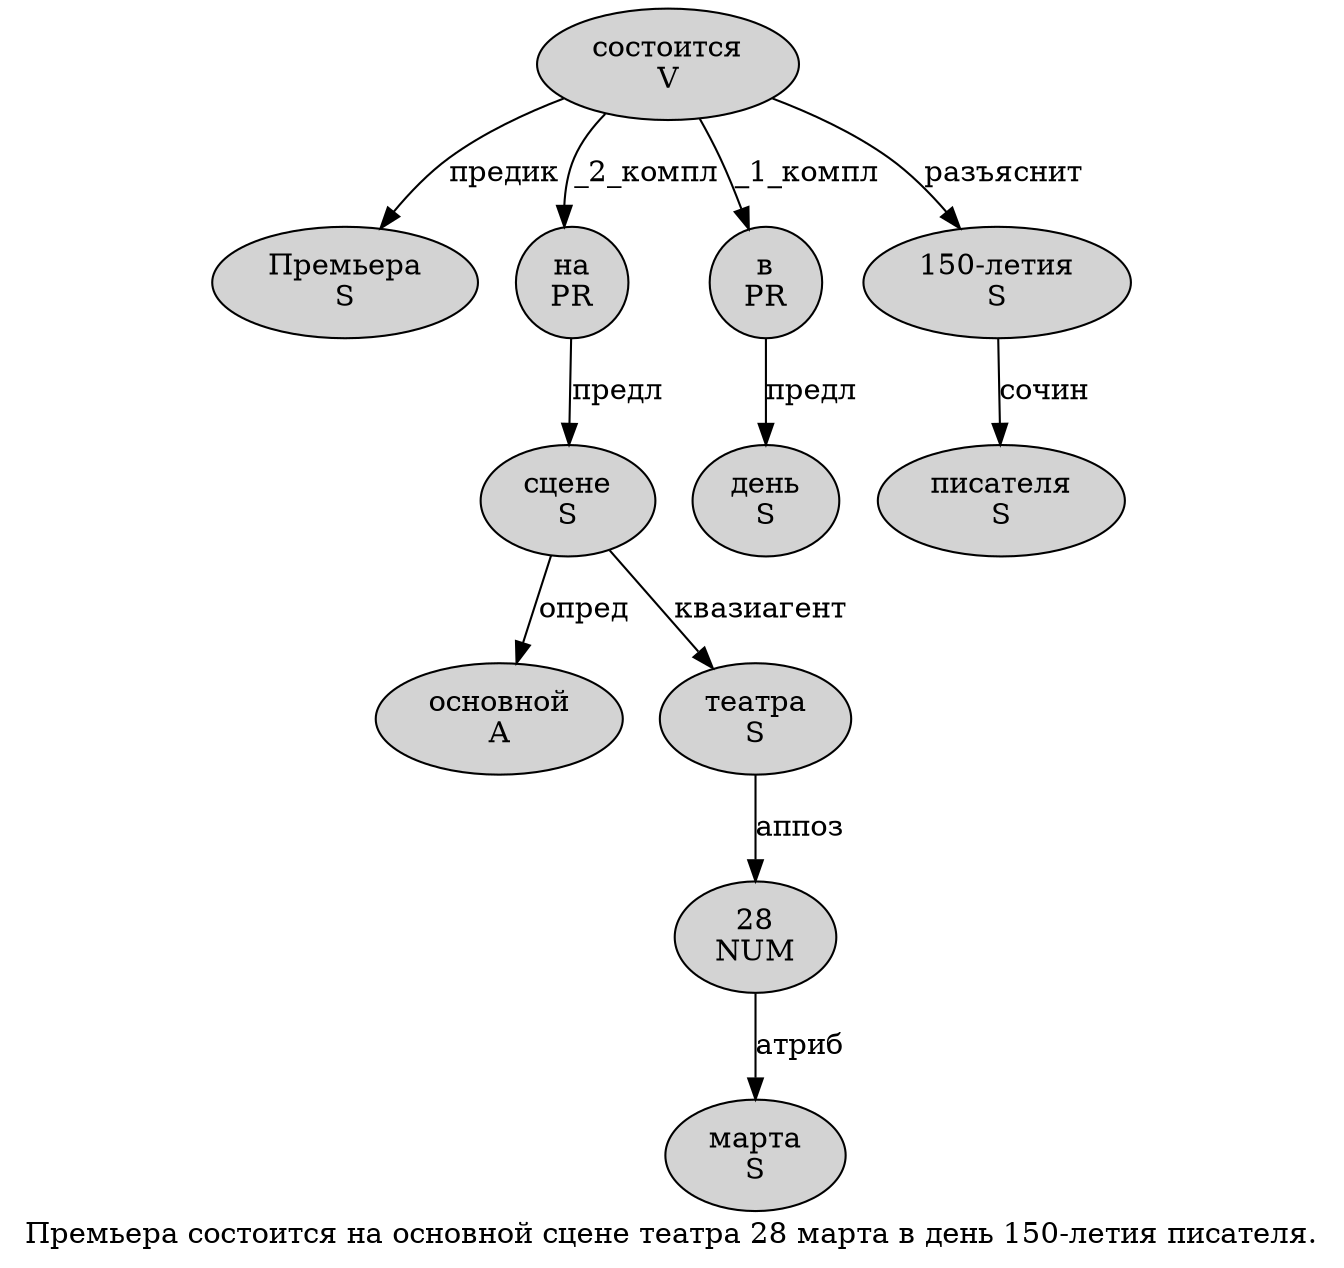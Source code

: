 digraph SENTENCE_147 {
	graph [label="Премьера состоится на основной сцене театра 28 марта в день 150-летия писателя."]
	node [style=filled]
		0 [label="Премьера
S" color="" fillcolor=lightgray penwidth=1 shape=ellipse]
		1 [label="состоится
V" color="" fillcolor=lightgray penwidth=1 shape=ellipse]
		2 [label="на
PR" color="" fillcolor=lightgray penwidth=1 shape=ellipse]
		3 [label="основной
A" color="" fillcolor=lightgray penwidth=1 shape=ellipse]
		4 [label="сцене
S" color="" fillcolor=lightgray penwidth=1 shape=ellipse]
		5 [label="театра
S" color="" fillcolor=lightgray penwidth=1 shape=ellipse]
		6 [label="28
NUM" color="" fillcolor=lightgray penwidth=1 shape=ellipse]
		7 [label="марта
S" color="" fillcolor=lightgray penwidth=1 shape=ellipse]
		8 [label="в
PR" color="" fillcolor=lightgray penwidth=1 shape=ellipse]
		9 [label="день
S" color="" fillcolor=lightgray penwidth=1 shape=ellipse]
		10 [label="150-летия
S" color="" fillcolor=lightgray penwidth=1 shape=ellipse]
		11 [label="писателя
S" color="" fillcolor=lightgray penwidth=1 shape=ellipse]
			4 -> 3 [label="опред"]
			4 -> 5 [label="квазиагент"]
			6 -> 7 [label="атриб"]
			1 -> 0 [label="предик"]
			1 -> 2 [label="_2_компл"]
			1 -> 8 [label="_1_компл"]
			1 -> 10 [label="разъяснит"]
			5 -> 6 [label="аппоз"]
			10 -> 11 [label="сочин"]
			2 -> 4 [label="предл"]
			8 -> 9 [label="предл"]
}